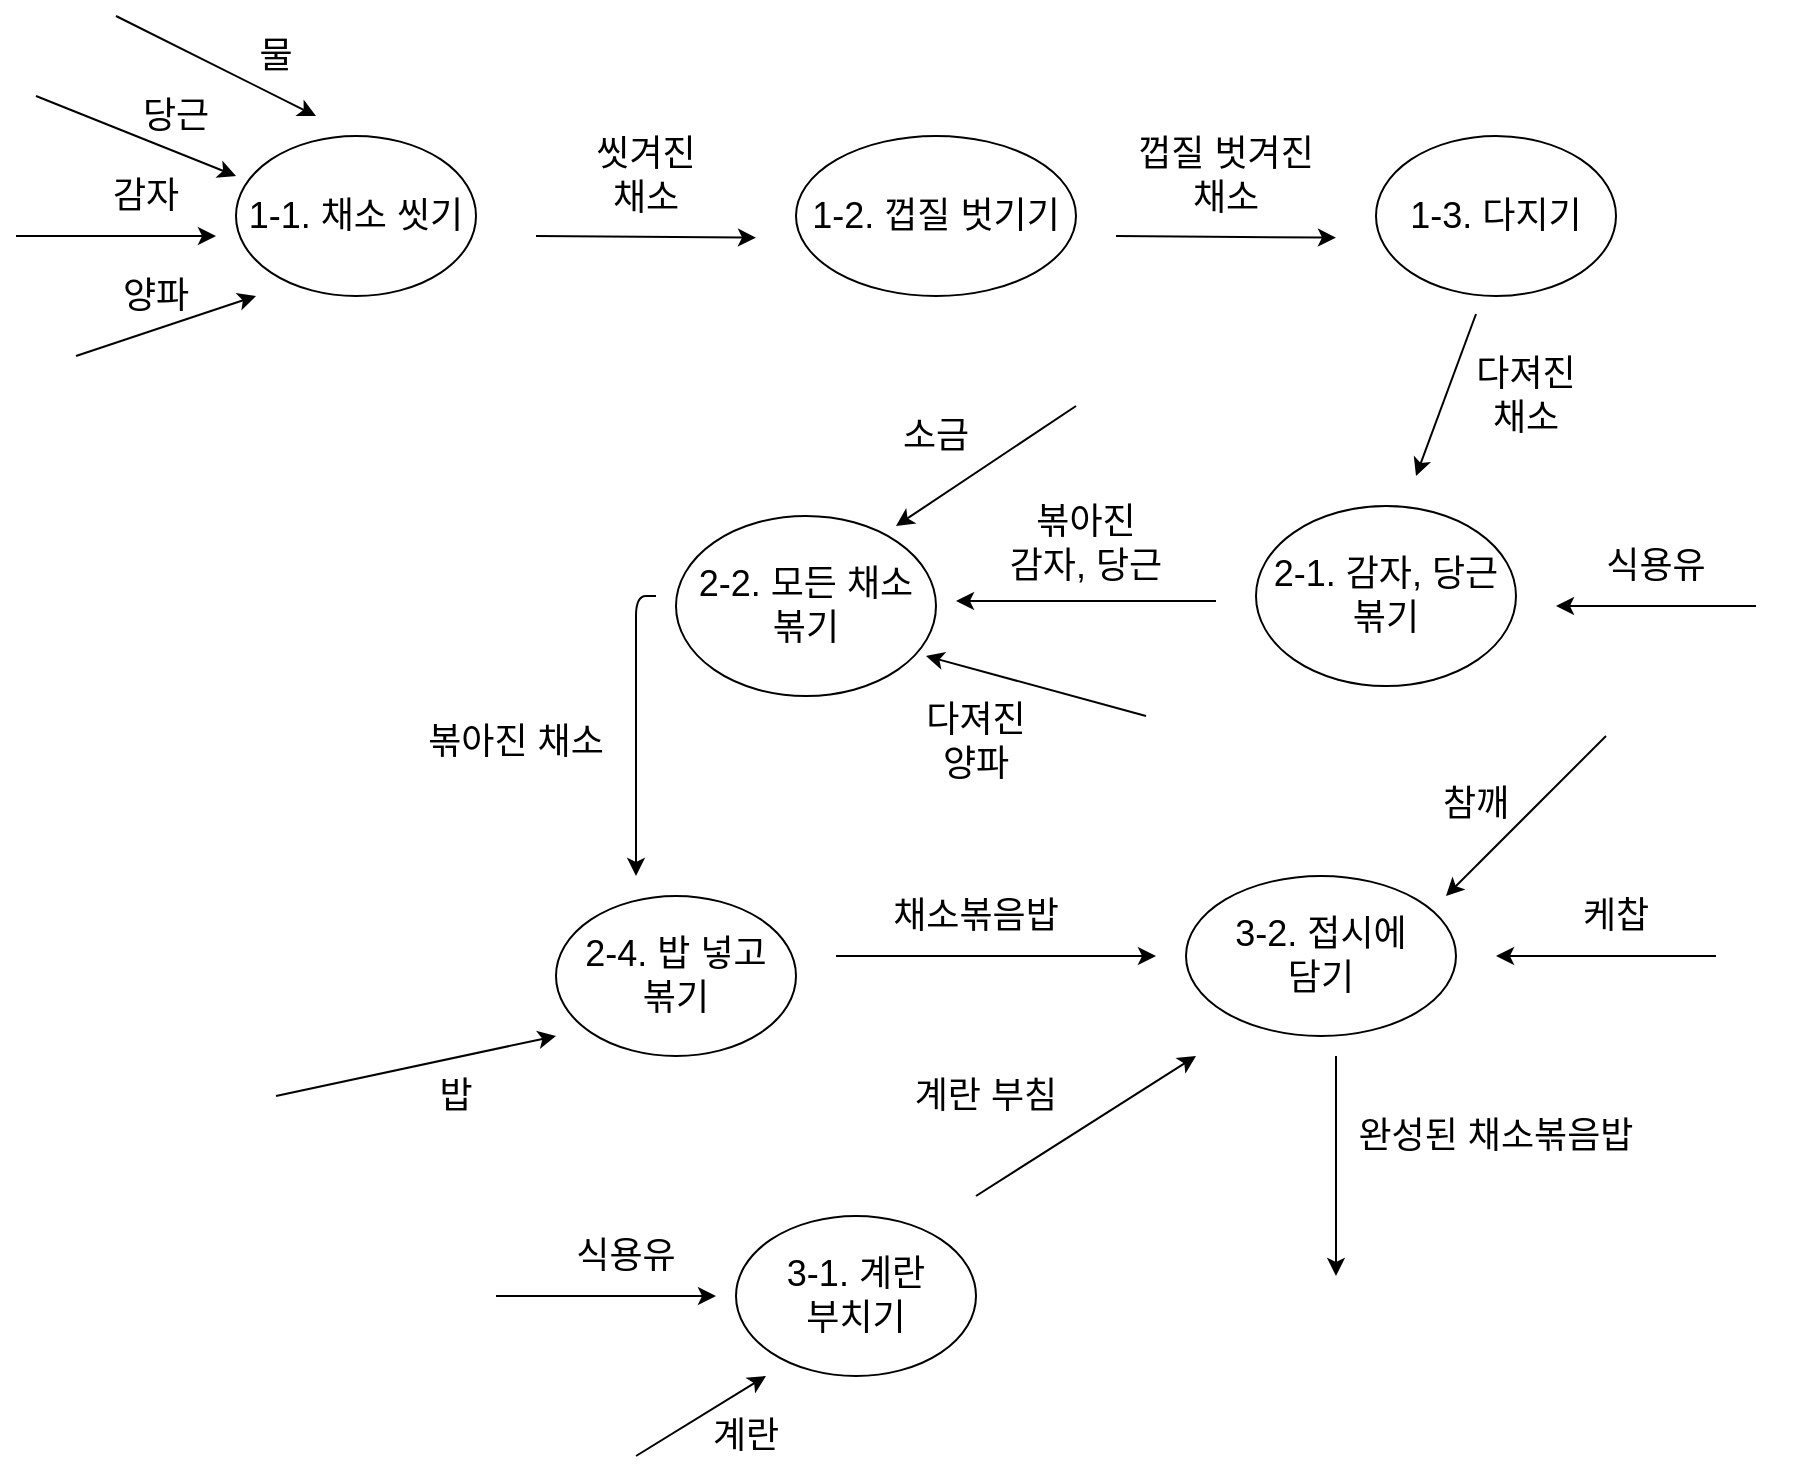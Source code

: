 <mxfile version="15.4.0" type="github">
  <diagram id="BkRIvSXjx7AZviJyloqO" name="Page-1">
    <mxGraphModel dx="2130" dy="965" grid="1" gridSize="10" guides="1" tooltips="1" connect="1" arrows="1" fold="1" page="1" pageScale="1" pageWidth="1169" pageHeight="827" math="0" shadow="0">
      <root>
        <mxCell id="0" />
        <mxCell id="1" parent="0" />
        <mxCell id="qIdZlYRgleu5UFHHDGIx-3" value="&lt;font style=&quot;font-size: 18px&quot;&gt;1-1. 채소 씻기&lt;/font&gt;" style="ellipse;whiteSpace=wrap;html=1;" parent="1" vertex="1">
          <mxGeometry x="130" y="70" width="120" height="80" as="geometry" />
        </mxCell>
        <mxCell id="qIdZlYRgleu5UFHHDGIx-4" value="" style="endArrow=classic;html=1;" parent="1" edge="1">
          <mxGeometry width="50" height="50" relative="1" as="geometry">
            <mxPoint x="30" y="50" as="sourcePoint" />
            <mxPoint x="130" y="90" as="targetPoint" />
          </mxGeometry>
        </mxCell>
        <mxCell id="qIdZlYRgleu5UFHHDGIx-6" value="&lt;span style=&quot;font-size: 18px&quot;&gt;당근&lt;br&gt;&lt;/span&gt;" style="text;html=1;strokeColor=none;fillColor=none;align=center;verticalAlign=middle;whiteSpace=wrap;rounded=0;" parent="1" vertex="1">
          <mxGeometry x="80" y="50" width="40" height="20" as="geometry" />
        </mxCell>
        <mxCell id="qIdZlYRgleu5UFHHDGIx-7" value="" style="endArrow=classic;html=1;" parent="1" edge="1">
          <mxGeometry width="50" height="50" relative="1" as="geometry">
            <mxPoint x="70" y="10" as="sourcePoint" />
            <mxPoint x="170" y="60" as="targetPoint" />
          </mxGeometry>
        </mxCell>
        <mxCell id="qIdZlYRgleu5UFHHDGIx-8" value="&lt;font style=&quot;font-size: 18px&quot;&gt;물&lt;br&gt;&lt;/font&gt;" style="text;html=1;strokeColor=none;fillColor=none;align=center;verticalAlign=middle;whiteSpace=wrap;rounded=0;" parent="1" vertex="1">
          <mxGeometry x="130" y="20" width="40" height="20" as="geometry" />
        </mxCell>
        <mxCell id="qIdZlYRgleu5UFHHDGIx-9" value="" style="endArrow=classic;html=1;" parent="1" edge="1">
          <mxGeometry width="50" height="50" relative="1" as="geometry">
            <mxPoint x="280" y="120" as="sourcePoint" />
            <mxPoint x="390" y="120.83" as="targetPoint" />
          </mxGeometry>
        </mxCell>
        <mxCell id="qIdZlYRgleu5UFHHDGIx-10" value="&lt;font style=&quot;font-size: 18px&quot;&gt;씻겨진&lt;br&gt;채소&lt;br&gt;&lt;/font&gt;" style="text;html=1;strokeColor=none;fillColor=none;align=center;verticalAlign=middle;whiteSpace=wrap;rounded=0;" parent="1" vertex="1">
          <mxGeometry x="240" y="80" width="190" height="20" as="geometry" />
        </mxCell>
        <mxCell id="qIdZlYRgleu5UFHHDGIx-13" value="&lt;font style=&quot;font-size: 18px&quot;&gt;1-2. 껍질 벗기기&lt;br&gt;&lt;/font&gt;" style="ellipse;whiteSpace=wrap;html=1;" parent="1" vertex="1">
          <mxGeometry x="410" y="70" width="140" height="80" as="geometry" />
        </mxCell>
        <mxCell id="qIdZlYRgleu5UFHHDGIx-14" value="" style="endArrow=classic;html=1;" parent="1" edge="1">
          <mxGeometry width="50" height="50" relative="1" as="geometry">
            <mxPoint x="570" y="120" as="sourcePoint" />
            <mxPoint x="680" y="120.83" as="targetPoint" />
          </mxGeometry>
        </mxCell>
        <mxCell id="qIdZlYRgleu5UFHHDGIx-15" value="&lt;font style=&quot;font-size: 18px&quot;&gt;1-3. 다지기&lt;br&gt;&lt;/font&gt;" style="ellipse;whiteSpace=wrap;html=1;" parent="1" vertex="1">
          <mxGeometry x="700" y="70" width="120" height="80" as="geometry" />
        </mxCell>
        <mxCell id="qIdZlYRgleu5UFHHDGIx-16" value="&lt;font style=&quot;font-size: 18px&quot;&gt;껍질 벗겨진&lt;br&gt;채소&lt;br&gt;&lt;/font&gt;" style="text;html=1;strokeColor=none;fillColor=none;align=center;verticalAlign=middle;whiteSpace=wrap;rounded=0;" parent="1" vertex="1">
          <mxGeometry x="530" y="80" width="190" height="20" as="geometry" />
        </mxCell>
        <mxCell id="qIdZlYRgleu5UFHHDGIx-17" value="" style="endArrow=classic;html=1;" parent="1" edge="1">
          <mxGeometry width="50" height="50" relative="1" as="geometry">
            <mxPoint x="750" y="159" as="sourcePoint" />
            <mxPoint x="720" y="240" as="targetPoint" />
          </mxGeometry>
        </mxCell>
        <mxCell id="qIdZlYRgleu5UFHHDGIx-19" value="&lt;font style=&quot;font-size: 18px&quot;&gt;다져진&lt;br&gt;채소&lt;br&gt;&lt;/font&gt;" style="text;html=1;strokeColor=none;fillColor=none;align=center;verticalAlign=middle;whiteSpace=wrap;rounded=0;" parent="1" vertex="1">
          <mxGeometry x="680" y="190" width="190" height="20" as="geometry" />
        </mxCell>
        <mxCell id="qIdZlYRgleu5UFHHDGIx-27" value="" style="endArrow=classic;html=1;" parent="1" edge="1">
          <mxGeometry width="50" height="50" relative="1" as="geometry">
            <mxPoint x="550" y="205" as="sourcePoint" />
            <mxPoint x="460" y="265" as="targetPoint" />
          </mxGeometry>
        </mxCell>
        <mxCell id="qIdZlYRgleu5UFHHDGIx-28" value="&lt;font style=&quot;font-size: 18px&quot;&gt;소금&lt;br&gt;&lt;/font&gt;" style="text;html=1;strokeColor=none;fillColor=none;align=center;verticalAlign=middle;whiteSpace=wrap;rounded=0;" parent="1" vertex="1">
          <mxGeometry x="460" y="210" width="40" height="20" as="geometry" />
        </mxCell>
        <mxCell id="qIdZlYRgleu5UFHHDGIx-33" value="" style="endArrow=classic;html=1;" parent="1" edge="1">
          <mxGeometry width="50" height="50" relative="1" as="geometry">
            <mxPoint x="890" y="305" as="sourcePoint" />
            <mxPoint x="790" y="305" as="targetPoint" />
          </mxGeometry>
        </mxCell>
        <mxCell id="qIdZlYRgleu5UFHHDGIx-34" value="&lt;font style=&quot;font-size: 18px&quot;&gt;식용유&lt;br&gt;&lt;/font&gt;" style="text;html=1;strokeColor=none;fillColor=none;align=center;verticalAlign=middle;whiteSpace=wrap;rounded=0;" parent="1" vertex="1">
          <mxGeometry x="795" y="275" width="90" height="20" as="geometry" />
        </mxCell>
        <mxCell id="qIdZlYRgleu5UFHHDGIx-35" value="&lt;font style=&quot;font-size: 18px&quot;&gt;2-1. 감자, 당근&lt;br&gt;볶기&lt;br&gt;&lt;/font&gt;" style="ellipse;whiteSpace=wrap;html=1;" parent="1" vertex="1">
          <mxGeometry x="640" y="255" width="130" height="90" as="geometry" />
        </mxCell>
        <mxCell id="qIdZlYRgleu5UFHHDGIx-39" value="" style="endArrow=classic;html=1;" parent="1" edge="1">
          <mxGeometry width="50" height="50" relative="1" as="geometry">
            <mxPoint x="620" y="302.5" as="sourcePoint" />
            <mxPoint x="490" y="302.5" as="targetPoint" />
          </mxGeometry>
        </mxCell>
        <mxCell id="qIdZlYRgleu5UFHHDGIx-40" value="&lt;font style=&quot;font-size: 18px&quot;&gt;볶아진&lt;br&gt;감자, 당근&lt;br&gt;&lt;/font&gt;" style="text;html=1;strokeColor=none;fillColor=none;align=center;verticalAlign=middle;whiteSpace=wrap;rounded=0;" parent="1" vertex="1">
          <mxGeometry x="500" y="252.5" width="110" height="42.5" as="geometry" />
        </mxCell>
        <mxCell id="qIdZlYRgleu5UFHHDGIx-41" value="&lt;font style=&quot;font-size: 18px&quot;&gt;2-2. 모든 채소&lt;br&gt;볶기&lt;br&gt;&lt;/font&gt;" style="ellipse;whiteSpace=wrap;html=1;" parent="1" vertex="1">
          <mxGeometry x="350" y="260" width="130" height="90" as="geometry" />
        </mxCell>
        <mxCell id="qIdZlYRgleu5UFHHDGIx-42" value="" style="endArrow=classic;html=1;" parent="1" edge="1">
          <mxGeometry width="50" height="50" relative="1" as="geometry">
            <mxPoint x="585" y="360" as="sourcePoint" />
            <mxPoint x="475" y="330" as="targetPoint" />
          </mxGeometry>
        </mxCell>
        <mxCell id="qIdZlYRgleu5UFHHDGIx-43" value="&lt;font style=&quot;font-size: 18px&quot;&gt;다져진&lt;br&gt;양파&lt;br&gt;&lt;/font&gt;" style="text;html=1;strokeColor=none;fillColor=none;align=center;verticalAlign=middle;whiteSpace=wrap;rounded=0;" parent="1" vertex="1">
          <mxGeometry x="460" y="345" width="80" height="55" as="geometry" />
        </mxCell>
        <mxCell id="qIdZlYRgleu5UFHHDGIx-49" value="" style="endArrow=classic;html=1;" parent="1" edge="1">
          <mxGeometry width="50" height="50" relative="1" as="geometry">
            <mxPoint x="340" y="300" as="sourcePoint" />
            <mxPoint x="330" y="440" as="targetPoint" />
            <Array as="points">
              <mxPoint x="330" y="300" />
            </Array>
          </mxGeometry>
        </mxCell>
        <mxCell id="qIdZlYRgleu5UFHHDGIx-50" value="&lt;font style=&quot;font-size: 18px&quot;&gt;볶아진 채소&lt;br&gt;&lt;/font&gt;" style="text;html=1;strokeColor=none;fillColor=none;align=center;verticalAlign=middle;whiteSpace=wrap;rounded=0;" parent="1" vertex="1">
          <mxGeometry x="210" y="362.5" width="120" height="20" as="geometry" />
        </mxCell>
        <mxCell id="qIdZlYRgleu5UFHHDGIx-52" value="&lt;font style=&quot;font-size: 18px&quot;&gt;2-4. 밥 넣고&lt;br&gt;볶기&lt;br&gt;&lt;/font&gt;" style="ellipse;whiteSpace=wrap;html=1;" parent="1" vertex="1">
          <mxGeometry x="290" y="450" width="120" height="80" as="geometry" />
        </mxCell>
        <mxCell id="qIdZlYRgleu5UFHHDGIx-55" value="" style="endArrow=classic;html=1;" parent="1" edge="1">
          <mxGeometry width="50" height="50" relative="1" as="geometry">
            <mxPoint x="150" y="550" as="sourcePoint" />
            <mxPoint x="290" y="520" as="targetPoint" />
          </mxGeometry>
        </mxCell>
        <mxCell id="qIdZlYRgleu5UFHHDGIx-56" value="&lt;font style=&quot;font-size: 18px&quot;&gt;밥&lt;br&gt;&lt;/font&gt;" style="text;html=1;strokeColor=none;fillColor=none;align=center;verticalAlign=middle;whiteSpace=wrap;rounded=0;" parent="1" vertex="1">
          <mxGeometry x="220" y="540" width="40" height="20" as="geometry" />
        </mxCell>
        <mxCell id="qIdZlYRgleu5UFHHDGIx-57" value="" style="endArrow=classic;html=1;" parent="1" edge="1">
          <mxGeometry width="50" height="50" relative="1" as="geometry">
            <mxPoint x="430" y="480" as="sourcePoint" />
            <mxPoint x="590" y="480" as="targetPoint" />
            <Array as="points" />
          </mxGeometry>
        </mxCell>
        <mxCell id="qIdZlYRgleu5UFHHDGIx-58" value="&lt;font style=&quot;font-size: 18px&quot;&gt;채소볶음밥&lt;br&gt;&lt;/font&gt;" style="text;html=1;strokeColor=none;fillColor=none;align=center;verticalAlign=middle;whiteSpace=wrap;rounded=0;" parent="1" vertex="1">
          <mxGeometry x="405" y="450" width="190" height="20" as="geometry" />
        </mxCell>
        <mxCell id="qIdZlYRgleu5UFHHDGIx-59" value="&lt;font style=&quot;font-size: 18px&quot;&gt;3-1. 계란&lt;br&gt;부치기&lt;br&gt;&lt;/font&gt;" style="ellipse;whiteSpace=wrap;html=1;" parent="1" vertex="1">
          <mxGeometry x="380" y="610" width="120" height="80" as="geometry" />
        </mxCell>
        <mxCell id="qIdZlYRgleu5UFHHDGIx-60" value="" style="endArrow=classic;html=1;" parent="1" edge="1">
          <mxGeometry width="50" height="50" relative="1" as="geometry">
            <mxPoint x="260" y="650" as="sourcePoint" />
            <mxPoint x="370" y="650" as="targetPoint" />
          </mxGeometry>
        </mxCell>
        <mxCell id="qIdZlYRgleu5UFHHDGIx-62" value="" style="endArrow=classic;html=1;" parent="1" edge="1">
          <mxGeometry width="50" height="50" relative="1" as="geometry">
            <mxPoint x="330" y="730" as="sourcePoint" />
            <mxPoint x="395" y="690" as="targetPoint" />
          </mxGeometry>
        </mxCell>
        <mxCell id="qIdZlYRgleu5UFHHDGIx-63" value="&lt;font style=&quot;font-size: 18px&quot;&gt;계란&lt;br&gt;&lt;/font&gt;" style="text;html=1;strokeColor=none;fillColor=none;align=center;verticalAlign=middle;whiteSpace=wrap;rounded=0;" parent="1" vertex="1">
          <mxGeometry x="360" y="710" width="50" height="20" as="geometry" />
        </mxCell>
        <mxCell id="qIdZlYRgleu5UFHHDGIx-68" value="&lt;span style=&quot;font-size: 18px&quot;&gt;3-2. 접시에 &lt;br&gt;담기&lt;/span&gt;" style="ellipse;whiteSpace=wrap;html=1;" parent="1" vertex="1">
          <mxGeometry x="605" y="440" width="135" height="80" as="geometry" />
        </mxCell>
        <mxCell id="qIdZlYRgleu5UFHHDGIx-69" value="" style="endArrow=classic;html=1;" parent="1" edge="1">
          <mxGeometry width="50" height="50" relative="1" as="geometry">
            <mxPoint x="500" y="600" as="sourcePoint" />
            <mxPoint x="610" y="530" as="targetPoint" />
            <Array as="points" />
          </mxGeometry>
        </mxCell>
        <mxCell id="qIdZlYRgleu5UFHHDGIx-70" value="&lt;span style=&quot;font-size: 18px&quot;&gt;계란 부침&lt;br&gt;&lt;/span&gt;" style="text;html=1;strokeColor=none;fillColor=none;align=center;verticalAlign=middle;whiteSpace=wrap;rounded=0;" parent="1" vertex="1">
          <mxGeometry x="460" y="540" width="90" height="20" as="geometry" />
        </mxCell>
        <mxCell id="qIdZlYRgleu5UFHHDGIx-72" value="" style="endArrow=classic;html=1;" parent="1" edge="1">
          <mxGeometry width="50" height="50" relative="1" as="geometry">
            <mxPoint x="870" y="480" as="sourcePoint" />
            <mxPoint x="760" y="480" as="targetPoint" />
            <Array as="points" />
          </mxGeometry>
        </mxCell>
        <mxCell id="qIdZlYRgleu5UFHHDGIx-73" value="&lt;font style=&quot;font-size: 18px&quot;&gt;참깨&lt;br&gt;&lt;/font&gt;" style="text;html=1;strokeColor=none;fillColor=none;align=center;verticalAlign=middle;whiteSpace=wrap;rounded=0;" parent="1" vertex="1">
          <mxGeometry x="720" y="394" width="60" height="20" as="geometry" />
        </mxCell>
        <mxCell id="qIdZlYRgleu5UFHHDGIx-75" value="" style="endArrow=classic;html=1;" parent="1" edge="1">
          <mxGeometry width="50" height="50" relative="1" as="geometry">
            <mxPoint x="815" y="370" as="sourcePoint" />
            <mxPoint x="735" y="450" as="targetPoint" />
          </mxGeometry>
        </mxCell>
        <mxCell id="qIdZlYRgleu5UFHHDGIx-76" value="&lt;font style=&quot;font-size: 18px&quot;&gt;케찹&lt;br&gt;&lt;/font&gt;" style="text;html=1;strokeColor=none;fillColor=none;align=center;verticalAlign=middle;whiteSpace=wrap;rounded=0;" parent="1" vertex="1">
          <mxGeometry x="795" y="450" width="50" height="20" as="geometry" />
        </mxCell>
        <mxCell id="qIdZlYRgleu5UFHHDGIx-79" value="&lt;font style=&quot;font-size: 18px&quot;&gt;완성된 채소볶음밥&lt;br&gt;&lt;/font&gt;" style="text;html=1;strokeColor=none;fillColor=none;align=center;verticalAlign=middle;whiteSpace=wrap;rounded=0;" parent="1" vertex="1">
          <mxGeometry x="610" y="560" width="300" height="20" as="geometry" />
        </mxCell>
        <mxCell id="qIdZlYRgleu5UFHHDGIx-81" value="" style="endArrow=classic;html=1;" parent="1" edge="1">
          <mxGeometry width="50" height="50" relative="1" as="geometry">
            <mxPoint x="680" y="530" as="sourcePoint" />
            <mxPoint x="680" y="640" as="targetPoint" />
            <Array as="points" />
          </mxGeometry>
        </mxCell>
        <mxCell id="edRf1vD5LT0kCkmPY79u-1" style="edgeStyle=orthogonalEdgeStyle;rounded=0;orthogonalLoop=1;jettySize=auto;html=1;exitX=0.5;exitY=1;exitDx=0;exitDy=0;" parent="1" edge="1">
          <mxGeometry relative="1" as="geometry">
            <mxPoint x="495" y="30" as="sourcePoint" />
            <mxPoint x="495" y="30" as="targetPoint" />
          </mxGeometry>
        </mxCell>
        <mxCell id="qOc2fzrBNdWUXlwEHEvg-3" value="&lt;font style=&quot;font-size: 18px&quot;&gt;식용유&lt;br&gt;&lt;/font&gt;" style="text;html=1;strokeColor=none;fillColor=none;align=center;verticalAlign=middle;whiteSpace=wrap;rounded=0;" parent="1" vertex="1">
          <mxGeometry x="280" y="620" width="90" height="20" as="geometry" />
        </mxCell>
        <mxCell id="qOc2fzrBNdWUXlwEHEvg-4" value="" style="endArrow=classic;html=1;" parent="1" edge="1">
          <mxGeometry width="50" height="50" relative="1" as="geometry">
            <mxPoint x="20" y="120" as="sourcePoint" />
            <mxPoint x="120" y="120" as="targetPoint" />
          </mxGeometry>
        </mxCell>
        <mxCell id="qOc2fzrBNdWUXlwEHEvg-5" value="&lt;span style=&quot;font-size: 18px&quot;&gt;감자&lt;br&gt;&lt;/span&gt;" style="text;html=1;strokeColor=none;fillColor=none;align=center;verticalAlign=middle;whiteSpace=wrap;rounded=0;" parent="1" vertex="1">
          <mxGeometry x="65" y="90" width="40" height="20" as="geometry" />
        </mxCell>
        <mxCell id="qOc2fzrBNdWUXlwEHEvg-6" value="" style="endArrow=classic;html=1;" parent="1" edge="1">
          <mxGeometry width="50" height="50" relative="1" as="geometry">
            <mxPoint x="50" y="180" as="sourcePoint" />
            <mxPoint x="140" y="150" as="targetPoint" />
          </mxGeometry>
        </mxCell>
        <mxCell id="qOc2fzrBNdWUXlwEHEvg-7" value="&lt;span style=&quot;font-size: 18px&quot;&gt;양파&lt;br&gt;&lt;/span&gt;" style="text;html=1;strokeColor=none;fillColor=none;align=center;verticalAlign=middle;whiteSpace=wrap;rounded=0;" parent="1" vertex="1">
          <mxGeometry x="70" y="140" width="40" height="20" as="geometry" />
        </mxCell>
      </root>
    </mxGraphModel>
  </diagram>
</mxfile>
